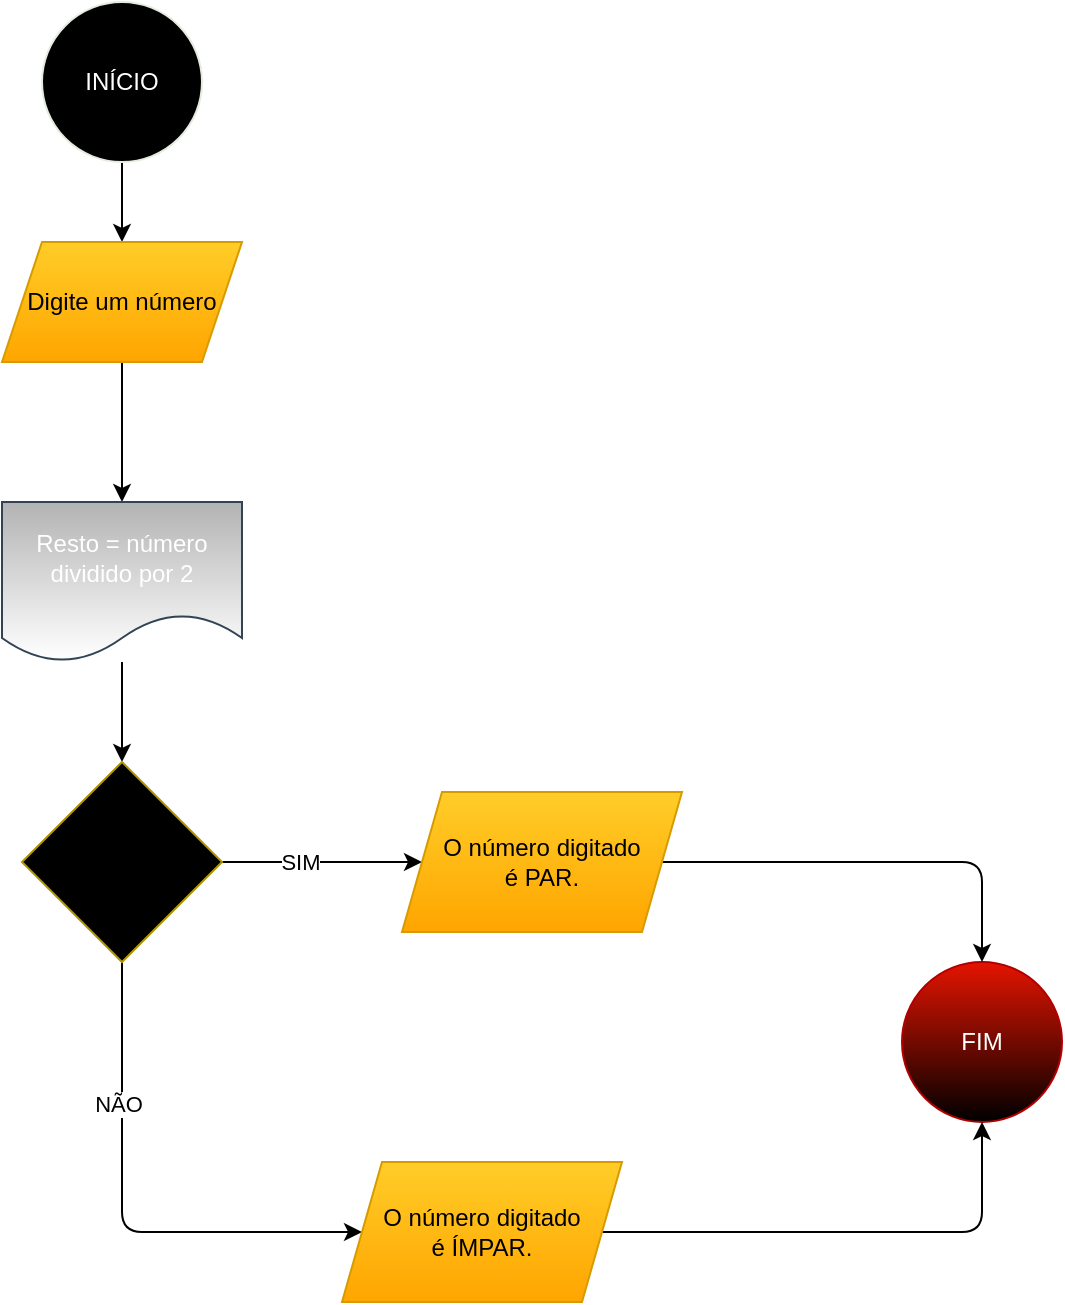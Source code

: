 <mxfile>
    <diagram id="6GIVHqQskoWadi0HxtAe" name="Page-1">
        <mxGraphModel dx="1283" dy="779" grid="1" gridSize="10" guides="1" tooltips="1" connect="1" arrows="1" fold="1" page="1" pageScale="1" pageWidth="850" pageHeight="1100" math="0" shadow="0">
            <root>
                <mxCell id="0"/>
                <mxCell id="1" parent="0"/>
                <mxCell id="4" value="" style="edgeStyle=none;html=1;" edge="1" parent="1" source="2" target="3">
                    <mxGeometry relative="1" as="geometry"/>
                </mxCell>
                <mxCell id="2" value="INÍCIO" style="ellipse;whiteSpace=wrap;html=1;aspect=fixed;fillColor=#60a917;strokeColor=light-dark(#e4ecdf, #73b14c);fontColor=#ffffff;gradientColor=light-dark(#635f5f, #ededed);" vertex="1" parent="1">
                    <mxGeometry x="120" y="120" width="80" height="80" as="geometry"/>
                </mxCell>
                <mxCell id="16" value="" style="edgeStyle=none;html=1;" edge="1" parent="1" source="3" target="15">
                    <mxGeometry relative="1" as="geometry"/>
                </mxCell>
                <mxCell id="3" value="Digite um número" style="shape=parallelogram;perimeter=parallelogramPerimeter;whiteSpace=wrap;html=1;fixedSize=1;fillColor=#ffcd28;strokeColor=#d79b00;gradientColor=#ffa500;" vertex="1" parent="1">
                    <mxGeometry x="100" y="240" width="120" height="60" as="geometry"/>
                </mxCell>
                <mxCell id="11" value="FIM" style="ellipse;whiteSpace=wrap;html=1;aspect=fixed;fillColor=#e51400;fontColor=#ffffff;strokeColor=#B20000;gradientColor=default;" vertex="1" parent="1">
                    <mxGeometry x="550" y="600" width="80" height="80" as="geometry"/>
                </mxCell>
                <mxCell id="19" value="" style="edgeStyle=none;html=1;" edge="1" parent="1" source="15" target="18">
                    <mxGeometry relative="1" as="geometry"/>
                </mxCell>
                <mxCell id="15" value="Resto = número dividido por 2" style="shape=document;whiteSpace=wrap;html=1;boundedLbl=1;fillColor=#B3B3B3;fontColor=#ffffff;strokeColor=#314354;gradientColor=#FFFFFF;" vertex="1" parent="1">
                    <mxGeometry x="100" y="370" width="120" height="80" as="geometry"/>
                </mxCell>
                <mxCell id="21" value="" style="edgeStyle=none;html=1;" edge="1" parent="1" source="18" target="20">
                    <mxGeometry relative="1" as="geometry"/>
                </mxCell>
                <mxCell id="22" value="SIM" style="edgeLabel;html=1;align=center;verticalAlign=middle;resizable=0;points=[];" vertex="1" connectable="0" parent="21">
                    <mxGeometry x="-0.22" relative="1" as="geometry">
                        <mxPoint as="offset"/>
                    </mxGeometry>
                </mxCell>
                <mxCell id="24" style="edgeStyle=none;html=1;exitX=0.5;exitY=1;exitDx=0;exitDy=0;entryX=0;entryY=0.5;entryDx=0;entryDy=0;" edge="1" parent="1" source="18" target="23">
                    <mxGeometry relative="1" as="geometry">
                        <Array as="points">
                            <mxPoint x="160" y="735"/>
                        </Array>
                    </mxGeometry>
                </mxCell>
                <mxCell id="25" value="NÃO" style="edgeLabel;html=1;align=center;verticalAlign=middle;resizable=0;points=[];" vertex="1" connectable="0" parent="24">
                    <mxGeometry x="-0.445" y="-2" relative="1" as="geometry">
                        <mxPoint as="offset"/>
                    </mxGeometry>
                </mxCell>
                <mxCell id="18" value="se resto===0" style="rhombus;whiteSpace=wrap;html=1;fillColor=#e3c800;fontColor=#000000;strokeColor=#B09500;gradientColor=light-dark(#fafafa, #ededed);" vertex="1" parent="1">
                    <mxGeometry x="110" y="500" width="100" height="100" as="geometry"/>
                </mxCell>
                <mxCell id="29" style="edgeStyle=none;html=1;exitX=1;exitY=0.5;exitDx=0;exitDy=0;entryX=0.5;entryY=0;entryDx=0;entryDy=0;" edge="1" parent="1" source="20" target="11">
                    <mxGeometry relative="1" as="geometry">
                        <Array as="points">
                            <mxPoint x="590" y="550"/>
                        </Array>
                    </mxGeometry>
                </mxCell>
                <mxCell id="20" value="O número digitado&lt;div&gt;é PAR.&lt;/div&gt;" style="shape=parallelogram;perimeter=parallelogramPerimeter;whiteSpace=wrap;html=1;fixedSize=1;fillColor=#ffcd28;gradientColor=#ffa500;strokeColor=#d79b00;" vertex="1" parent="1">
                    <mxGeometry x="300" y="515" width="140" height="70" as="geometry"/>
                </mxCell>
                <mxCell id="28" style="edgeStyle=none;html=1;exitX=1;exitY=0.5;exitDx=0;exitDy=0;entryX=0.5;entryY=1;entryDx=0;entryDy=0;" edge="1" parent="1" source="23" target="11">
                    <mxGeometry relative="1" as="geometry">
                        <Array as="points">
                            <mxPoint x="590" y="735"/>
                        </Array>
                    </mxGeometry>
                </mxCell>
                <mxCell id="23" value="O número digitado&lt;div&gt;é ÍMPAR.&lt;/div&gt;" style="shape=parallelogram;perimeter=parallelogramPerimeter;whiteSpace=wrap;html=1;fixedSize=1;fillColor=#ffcd28;gradientColor=#ffa500;strokeColor=#d79b00;" vertex="1" parent="1">
                    <mxGeometry x="270" y="700" width="140" height="70" as="geometry"/>
                </mxCell>
            </root>
        </mxGraphModel>
    </diagram>
</mxfile>